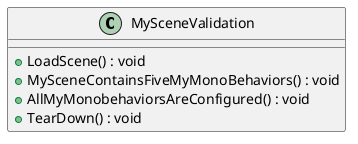@startuml
class MySceneValidation {
    + LoadScene() : void
    + MySceneContainsFiveMyMonoBehaviors() : void
    + AllMyMonobehaviorsAreConfigured() : void
    + TearDown() : void
}
@enduml
